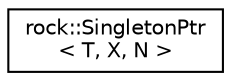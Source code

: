 digraph "类继承关系图"
{
 // LATEX_PDF_SIZE
  edge [fontname="Helvetica",fontsize="10",labelfontname="Helvetica",labelfontsize="10"];
  node [fontname="Helvetica",fontsize="10",shape=record];
  rankdir="LR";
  Node0 [label="rock::SingletonPtr\l\< T, X, N \>",height=0.2,width=0.4,color="black", fillcolor="white", style="filled",URL="$classrock_1_1SingletonPtr.html",tooltip="单例模式智能指针封装类"];
}
